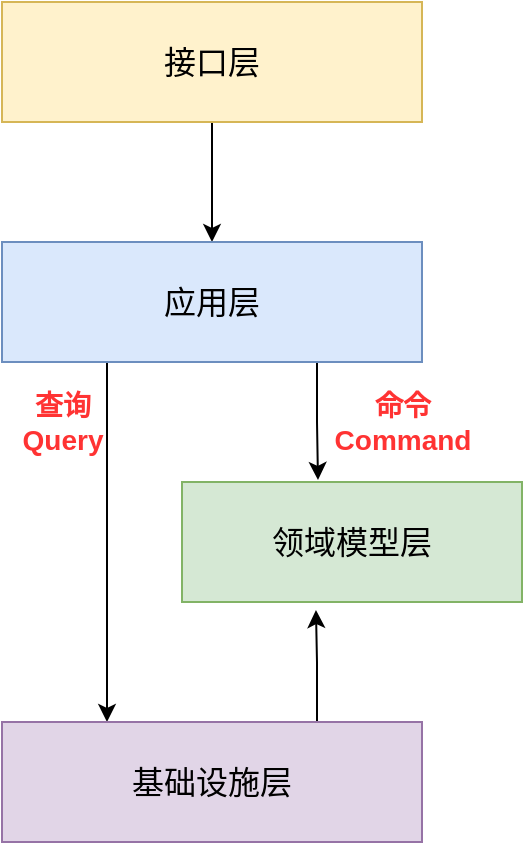 <mxfile version="14.4.7" type="github">
  <diagram id="mpsuEEa_qqHVP0tXSggL" name="Page-1">
    <mxGraphModel dx="946" dy="614" grid="1" gridSize="10" guides="1" tooltips="1" connect="1" arrows="1" fold="1" page="1" pageScale="1" pageWidth="827" pageHeight="1169" math="0" shadow="0">
      <root>
        <mxCell id="0" />
        <mxCell id="1" parent="0" />
        <mxCell id="rKvsoHjesG3bYA3_DGz0-10" style="edgeStyle=orthogonalEdgeStyle;rounded=0;orthogonalLoop=1;jettySize=auto;html=1;exitX=0.5;exitY=1;exitDx=0;exitDy=0;entryX=0.5;entryY=0;entryDx=0;entryDy=0;fontSize=16;" parent="1" source="rKvsoHjesG3bYA3_DGz0-1" target="rKvsoHjesG3bYA3_DGz0-2" edge="1">
          <mxGeometry relative="1" as="geometry" />
        </mxCell>
        <mxCell id="rKvsoHjesG3bYA3_DGz0-1" value="接口层" style="rounded=0;whiteSpace=wrap;html=1;fontSize=16;fillColor=#fff2cc;strokeColor=#d6b656;" parent="1" vertex="1">
          <mxGeometry x="190" y="130" width="210" height="60" as="geometry" />
        </mxCell>
        <mxCell id="WP-aoI6CfnySdxKTC8T0-3" style="edgeStyle=orthogonalEdgeStyle;rounded=0;orthogonalLoop=1;jettySize=auto;html=1;exitX=0.25;exitY=1;exitDx=0;exitDy=0;entryX=0.25;entryY=0;entryDx=0;entryDy=0;" parent="1" source="rKvsoHjesG3bYA3_DGz0-2" target="rKvsoHjesG3bYA3_DGz0-3" edge="1">
          <mxGeometry relative="1" as="geometry" />
        </mxCell>
        <mxCell id="WP-aoI6CfnySdxKTC8T0-4" style="edgeStyle=orthogonalEdgeStyle;rounded=0;orthogonalLoop=1;jettySize=auto;html=1;exitX=0.75;exitY=1;exitDx=0;exitDy=0;entryX=0.4;entryY=-0.017;entryDx=0;entryDy=0;entryPerimeter=0;" parent="1" source="rKvsoHjesG3bYA3_DGz0-2" target="WP-aoI6CfnySdxKTC8T0-1" edge="1">
          <mxGeometry relative="1" as="geometry" />
        </mxCell>
        <mxCell id="rKvsoHjesG3bYA3_DGz0-2" value="应用层" style="rounded=0;whiteSpace=wrap;html=1;fontSize=16;fillColor=#dae8fc;strokeColor=#6c8ebf;" parent="1" vertex="1">
          <mxGeometry x="190" y="250" width="210" height="60" as="geometry" />
        </mxCell>
        <mxCell id="WP-aoI6CfnySdxKTC8T0-5" style="edgeStyle=orthogonalEdgeStyle;rounded=0;orthogonalLoop=1;jettySize=auto;html=1;exitX=0.75;exitY=0;exitDx=0;exitDy=0;entryX=0.394;entryY=1.067;entryDx=0;entryDy=0;entryPerimeter=0;" parent="1" source="rKvsoHjesG3bYA3_DGz0-3" target="WP-aoI6CfnySdxKTC8T0-1" edge="1">
          <mxGeometry relative="1" as="geometry" />
        </mxCell>
        <mxCell id="rKvsoHjesG3bYA3_DGz0-3" value="基础设施层" style="rounded=0;whiteSpace=wrap;html=1;fontSize=16;fillColor=#e1d5e7;strokeColor=#9673a6;" parent="1" vertex="1">
          <mxGeometry x="190" y="490" width="210" height="60" as="geometry" />
        </mxCell>
        <mxCell id="WP-aoI6CfnySdxKTC8T0-1" value="领域模型层" style="rounded=0;whiteSpace=wrap;html=1;fontSize=16;fillColor=#d5e8d4;strokeColor=#82b366;" parent="1" vertex="1">
          <mxGeometry x="280" y="370" width="170" height="60" as="geometry" />
        </mxCell>
        <mxCell id="WP-aoI6CfnySdxKTC8T0-6" value="&lt;b style=&quot;font-size: 14px&quot;&gt;&lt;font style=&quot;font-size: 14px&quot; color=&quot;#ff3333&quot;&gt;查询&lt;br&gt;Query&lt;br&gt;&lt;/font&gt;&lt;/b&gt;" style="text;html=1;align=center;verticalAlign=middle;resizable=0;points=[];autosize=1;fontSize=14;" parent="1" vertex="1">
          <mxGeometry x="190" y="320" width="60" height="40" as="geometry" />
        </mxCell>
        <mxCell id="WP-aoI6CfnySdxKTC8T0-7" value="&lt;b style=&quot;font-size: 14px&quot;&gt;&lt;font style=&quot;font-size: 14px&quot; color=&quot;#ff3333&quot;&gt;命令&lt;br&gt;Command&lt;br&gt;&lt;/font&gt;&lt;/b&gt;" style="text;html=1;align=center;verticalAlign=middle;resizable=0;points=[];autosize=1;fontSize=14;" parent="1" vertex="1">
          <mxGeometry x="350" y="320" width="80" height="40" as="geometry" />
        </mxCell>
      </root>
    </mxGraphModel>
  </diagram>
</mxfile>
